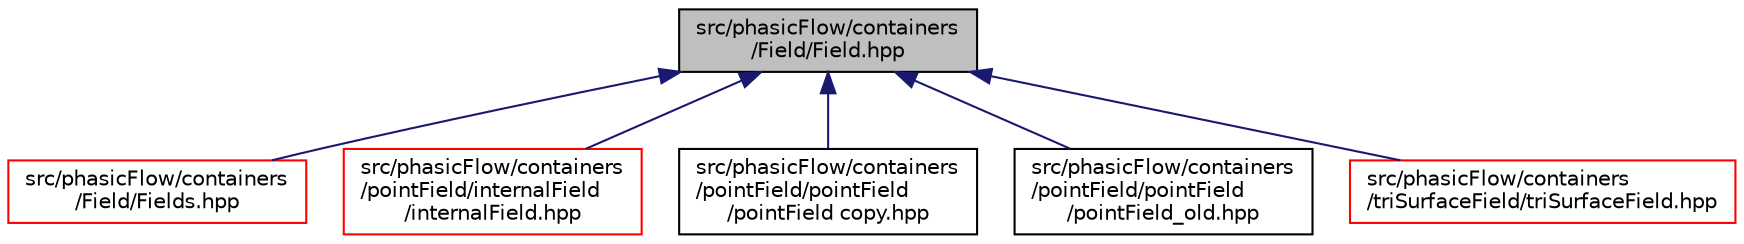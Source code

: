 digraph "src/phasicFlow/containers/Field/Field.hpp"
{
 // LATEX_PDF_SIZE
  edge [fontname="Helvetica",fontsize="10",labelfontname="Helvetica",labelfontsize="10"];
  node [fontname="Helvetica",fontsize="10",shape=record];
  Node1 [label="src/phasicFlow/containers\l/Field/Field.hpp",height=0.2,width=0.4,color="black", fillcolor="grey75", style="filled", fontcolor="black",tooltip=" "];
  Node1 -> Node2 [dir="back",color="midnightblue",fontsize="10",style="solid",fontname="Helvetica"];
  Node2 [label="src/phasicFlow/containers\l/Field/Fields.hpp",height=0.2,width=0.4,color="red", fillcolor="white", style="filled",URL="$Fields_8hpp.html",tooltip=" "];
  Node1 -> Node5 [dir="back",color="midnightblue",fontsize="10",style="solid",fontname="Helvetica"];
  Node5 [label="src/phasicFlow/containers\l/pointField/internalField\l/internalField.hpp",height=0.2,width=0.4,color="red", fillcolor="white", style="filled",URL="$internalField_8hpp.html",tooltip=" "];
  Node1 -> Node118 [dir="back",color="midnightblue",fontsize="10",style="solid",fontname="Helvetica"];
  Node118 [label="src/phasicFlow/containers\l/pointField/pointField\l/pointField copy.hpp",height=0.2,width=0.4,color="black", fillcolor="white", style="filled",URL="$pointField_01copy_8hpp.html",tooltip=" "];
  Node1 -> Node119 [dir="back",color="midnightblue",fontsize="10",style="solid",fontname="Helvetica"];
  Node119 [label="src/phasicFlow/containers\l/pointField/pointField\l/pointField_old.hpp",height=0.2,width=0.4,color="black", fillcolor="white", style="filled",URL="$pointField__old_8hpp.html",tooltip=" "];
  Node1 -> Node142 [dir="back",color="midnightblue",fontsize="10",style="solid",fontname="Helvetica"];
  Node142 [label="src/phasicFlow/containers\l/triSurfaceField/triSurfaceField.hpp",height=0.2,width=0.4,color="red", fillcolor="white", style="filled",URL="$triSurfaceField_8hpp.html",tooltip=" "];
}
